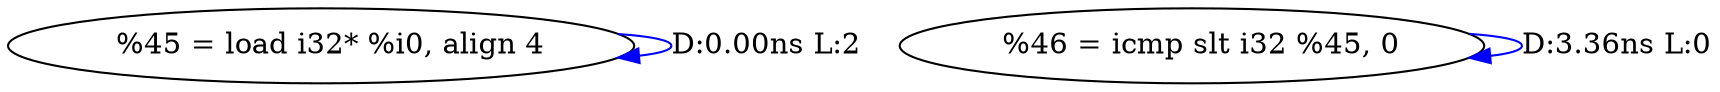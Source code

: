 digraph {
Node0x2cc4910[label="  %45 = load i32* %i0, align 4"];
Node0x2cc4910 -> Node0x2cc4910[label="D:0.00ns L:2",color=blue];
Node0x2cc49f0[label="  %46 = icmp slt i32 %45, 0"];
Node0x2cc49f0 -> Node0x2cc49f0[label="D:3.36ns L:0",color=blue];
}
